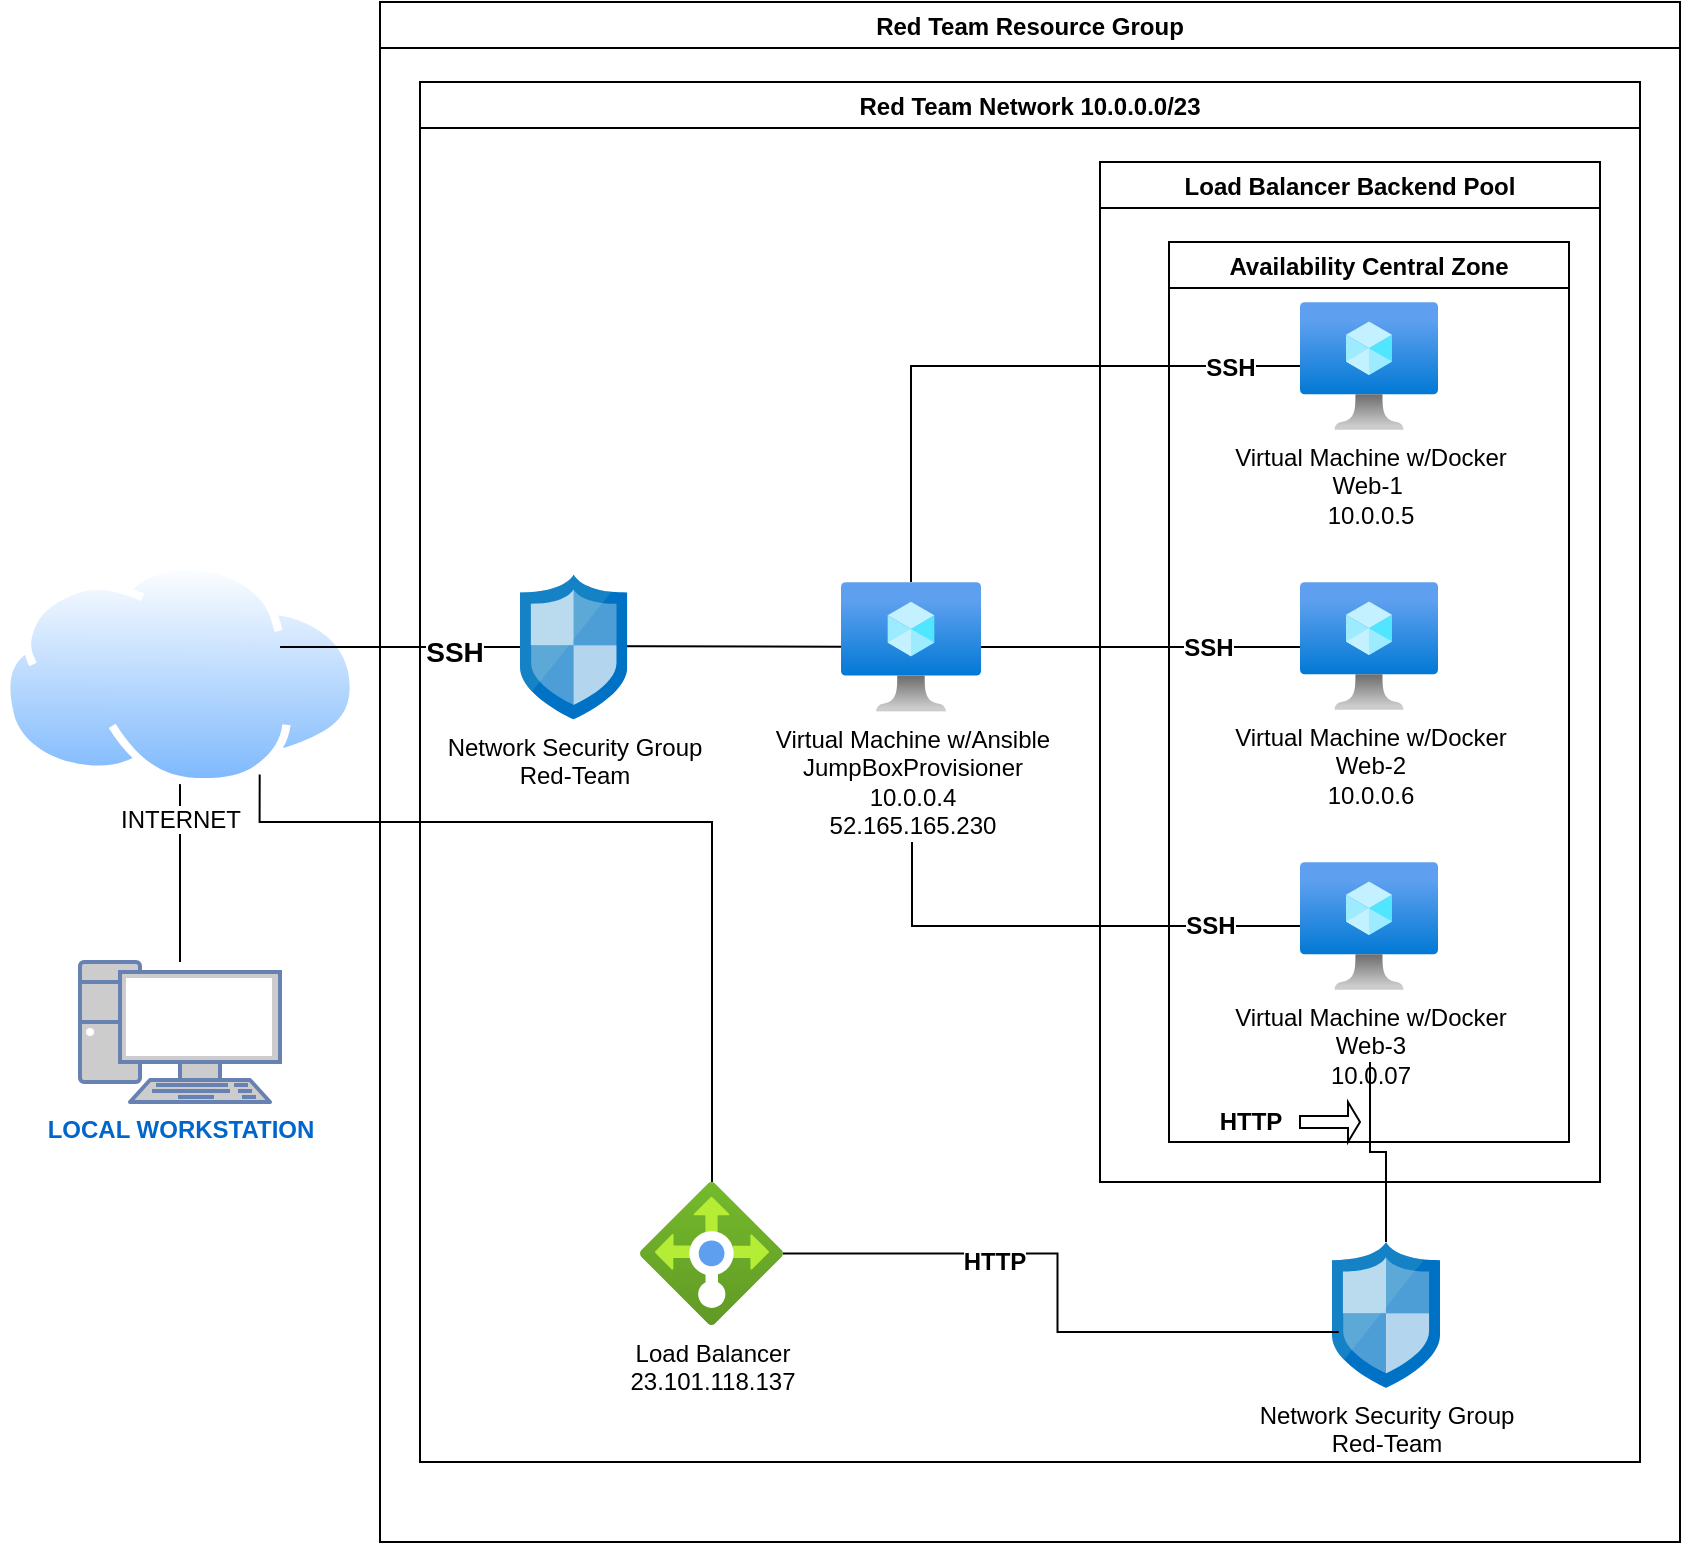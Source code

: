 <mxfile version="14.0.0" type="google"><diagram id="iGlCaphdRWvaxmEzDIPR" name="Page-1"><mxGraphModel dx="1422" dy="753" grid="1" gridSize="10" guides="1" tooltips="1" connect="1" arrows="1" fold="1" page="1" pageScale="1" pageWidth="850" pageHeight="1100" math="0" shadow="0"><root><mxCell id="0"/><mxCell id="1" parent="0"/><mxCell id="Ny0ezw8QN0VXFuSssujy-16" style="edgeStyle=orthogonalEdgeStyle;rounded=0;orthogonalLoop=1;jettySize=auto;html=1;entryX=0.145;entryY=0.507;entryDx=0;entryDy=0;entryPerimeter=0;" parent="1" source="Ny0ezw8QN0VXFuSssujy-5" target="Ny0ezw8QN0VXFuSssujy-8" edge="1"><mxGeometry relative="1" as="geometry"/></mxCell><mxCell id="Ny0ezw8QN0VXFuSssujy-52" value="&lt;font style=&quot;font-size: 12px&quot;&gt;&lt;b&gt;SSH&lt;/b&gt;&lt;/font&gt;" style="edgeLabel;html=1;align=center;verticalAlign=middle;resizable=0;points=[];" parent="Ny0ezw8QN0VXFuSssujy-16" vertex="1" connectable="0"><mxGeometry x="0.339" relative="1" as="geometry"><mxPoint as="offset"/></mxGeometry></mxCell><mxCell id="Ny0ezw8QN0VXFuSssujy-28" style="edgeStyle=orthogonalEdgeStyle;rounded=0;orthogonalLoop=1;jettySize=auto;html=1;startArrow=none;startFill=0;endArrow=none;endFill=0;" parent="1" source="Ny0ezw8QN0VXFuSssujy-7" target="Ny0ezw8QN0VXFuSssujy-5" edge="1"><mxGeometry relative="1" as="geometry"/></mxCell><mxCell id="Ny0ezw8QN0VXFuSssujy-53" value="&lt;font style=&quot;font-size: 12px&quot;&gt;&lt;b&gt;SSH&lt;/b&gt;&lt;/font&gt;" style="edgeLabel;html=1;align=center;verticalAlign=middle;resizable=0;points=[];" parent="Ny0ezw8QN0VXFuSssujy-28" vertex="1" connectable="0"><mxGeometry x="-0.758" y="1" relative="1" as="geometry"><mxPoint x="1" as="offset"/></mxGeometry></mxCell><mxCell id="Ny0ezw8QN0VXFuSssujy-7" value="Virtual Machine w/Docker&lt;br&gt;Web-1&amp;nbsp;&lt;br&gt;10.0.0.5" style="aspect=fixed;html=1;points=[];align=center;image;fontSize=12;image=img/lib/azure2/compute/Virtual_Machine.svg;" parent="1" vertex="1"><mxGeometry x="670" y="220" width="69" height="64" as="geometry"/></mxCell><mxCell id="Ny0ezw8QN0VXFuSssujy-8" value="Virtual Machine w/Docker&lt;br&gt;Web-2&lt;br&gt;10.0.0.6" style="aspect=fixed;html=1;points=[];align=center;image;fontSize=12;image=img/lib/azure2/compute/Virtual_Machine.svg;" parent="1" vertex="1"><mxGeometry x="670" y="360" width="69" height="64" as="geometry"/></mxCell><mxCell id="Ny0ezw8QN0VXFuSssujy-29" style="edgeStyle=orthogonalEdgeStyle;rounded=0;orthogonalLoop=1;jettySize=auto;html=1;" parent="1" source="Ny0ezw8QN0VXFuSssujy-9" edge="1"><mxGeometry relative="1" as="geometry"><mxPoint x="476" y="440" as="targetPoint"/><Array as="points"><mxPoint x="476" y="532"/></Array></mxGeometry></mxCell><mxCell id="Ny0ezw8QN0VXFuSssujy-51" value="&lt;font style=&quot;font-size: 12px&quot;&gt;&lt;b&gt;SSH&lt;/b&gt;&lt;/font&gt;" style="edgeLabel;html=1;align=center;verticalAlign=middle;resizable=0;points=[];" parent="Ny0ezw8QN0VXFuSssujy-29" vertex="1" connectable="0"><mxGeometry x="-0.678" relative="1" as="geometry"><mxPoint x="1" as="offset"/></mxGeometry></mxCell><mxCell id="Ny0ezw8QN0VXFuSssujy-9" value="Virtual Machine w/Docker&lt;br&gt;Web-3&lt;br&gt;10.0.07" style="aspect=fixed;html=1;points=[];align=center;image;fontSize=12;image=img/lib/azure2/compute/Virtual_Machine.svg;" parent="1" vertex="1"><mxGeometry x="670" y="500" width="69" height="64" as="geometry"/></mxCell><mxCell id="Ny0ezw8QN0VXFuSssujy-14" value="Load Balancer Backend Pool" style="swimlane;" parent="1" vertex="1"><mxGeometry x="570" y="150" width="250" height="510" as="geometry"/></mxCell><mxCell id="Ny0ezw8QN0VXFuSssujy-23" value="Availability Central Zone" style="swimlane;" parent="Ny0ezw8QN0VXFuSssujy-14" vertex="1"><mxGeometry x="34.5" y="40" width="200" height="450" as="geometry"/></mxCell><mxCell id="Ny0ezw8QN0VXFuSssujy-57" value="&lt;b&gt;HTTP&lt;/b&gt;" style="text;html=1;align=center;verticalAlign=middle;resizable=0;points=[];autosize=1;" parent="Ny0ezw8QN0VXFuSssujy-23" vertex="1"><mxGeometry x="15.5" y="430" width="50" height="20" as="geometry"/></mxCell><mxCell id="Ny0ezw8QN0VXFuSssujy-58" value="" style="shape=singleArrow;whiteSpace=wrap;html=1;" parent="Ny0ezw8QN0VXFuSssujy-23" vertex="1"><mxGeometry x="65.5" y="430" width="30" height="20" as="geometry"/></mxCell><mxCell id="Ny0ezw8QN0VXFuSssujy-21" value="Red Team Network 10.0.0.0/23" style="swimlane;startSize=23;" parent="1" vertex="1"><mxGeometry x="230" y="110" width="610" height="690" as="geometry"/></mxCell><mxCell id="Ny0ezw8QN0VXFuSssujy-40" style="edgeStyle=none;rounded=0;orthogonalLoop=1;jettySize=auto;html=1;entryX=0;entryY=0.494;entryDx=0;entryDy=0;entryPerimeter=0;startArrow=none;startFill=0;" parent="Ny0ezw8QN0VXFuSssujy-21" source="Ny0ezw8QN0VXFuSssujy-5" target="Ny0ezw8QN0VXFuSssujy-38" edge="1"><mxGeometry relative="1" as="geometry"/></mxCell><mxCell id="Ny0ezw8QN0VXFuSssujy-5" value="Virtual Machine w/Ansible&lt;br&gt;JumpBoxProvisioner&lt;br&gt;10.0.0.4&lt;br&gt;52.165.165.230" style="aspect=fixed;html=1;points=[];align=center;image;fontSize=12;image=img/lib/azure2/compute/Virtual_Machine.svg;rotation=0;" parent="Ny0ezw8QN0VXFuSssujy-21" vertex="1"><mxGeometry x="210.5" y="250" width="70" height="64.93" as="geometry"/></mxCell><mxCell id="Ny0ezw8QN0VXFuSssujy-37" value="Network Security Group&lt;br&gt;Red-Team" style="aspect=fixed;html=1;points=[];align=center;image;fontSize=12;image=img/lib/mscae/Network_Security_Groups_Classic.svg;" parent="Ny0ezw8QN0VXFuSssujy-21" vertex="1"><mxGeometry x="456" y="580" width="54" height="72.97" as="geometry"/></mxCell><mxCell id="Ny0ezw8QN0VXFuSssujy-38" value="Network Security Group&lt;br&gt;Red-Team" style="aspect=fixed;html=1;points=[];align=center;image;fontSize=12;image=img/lib/mscae/Network_Security_Groups_Classic.svg;" parent="Ny0ezw8QN0VXFuSssujy-21" vertex="1"><mxGeometry x="50" y="246.2" width="53.67" height="72.53" as="geometry"/></mxCell><mxCell id="Ny0ezw8QN0VXFuSssujy-13" value="Load Balancer&lt;br&gt;23.101.118.137" style="aspect=fixed;html=1;points=[];align=center;image;fontSize=12;image=img/lib/azure2/networking/Load_Balancers.svg;" parent="Ny0ezw8QN0VXFuSssujy-21" vertex="1"><mxGeometry x="110" y="550" width="71.5" height="71.5" as="geometry"/></mxCell><mxCell id="Ny0ezw8QN0VXFuSssujy-42" style="edgeStyle=orthogonalEdgeStyle;rounded=0;orthogonalLoop=1;jettySize=auto;html=1;entryX=0.062;entryY=0.617;entryDx=0;entryDy=0;entryPerimeter=0;startArrow=none;startFill=0;endArrow=none;endFill=0;" parent="Ny0ezw8QN0VXFuSssujy-21" source="Ny0ezw8QN0VXFuSssujy-13" target="Ny0ezw8QN0VXFuSssujy-37" edge="1"><mxGeometry relative="1" as="geometry"/></mxCell><mxCell id="Ny0ezw8QN0VXFuSssujy-55" value="&lt;font style=&quot;font-size: 12px&quot;&gt;&lt;b&gt;HTTP&lt;/b&gt;&lt;/font&gt;" style="edgeLabel;html=1;align=center;verticalAlign=middle;resizable=0;points=[];" parent="Ny0ezw8QN0VXFuSssujy-42" vertex="1" connectable="0"><mxGeometry x="-0.011" y="-16" relative="1" as="geometry"><mxPoint x="-16" y="-16" as="offset"/></mxGeometry></mxCell><mxCell id="Ny0ezw8QN0VXFuSssujy-22" value="Red Team Resource Group" style="swimlane;" parent="1" vertex="1"><mxGeometry x="210" y="70" width="650" height="770" as="geometry"/></mxCell><mxCell id="Ny0ezw8QN0VXFuSssujy-35" style="edgeStyle=orthogonalEdgeStyle;rounded=0;orthogonalLoop=1;jettySize=auto;html=1;entryX=0.5;entryY=0.624;entryDx=0;entryDy=0;entryPerimeter=0;" parent="1" source="Ny0ezw8QN0VXFuSssujy-33" target="Ny0ezw8QN0VXFuSssujy-34" edge="1"><mxGeometry relative="1" as="geometry"/></mxCell><mxCell id="Ny0ezw8QN0VXFuSssujy-33" value="&lt;b&gt;LOCAL WORKSTATION&lt;/b&gt;" style="fontColor=#0066CC;verticalAlign=top;verticalLabelPosition=bottom;labelPosition=center;align=center;html=1;outlineConnect=0;fillColor=#CCCCCC;strokeColor=#6881B3;gradientColor=none;gradientDirection=north;strokeWidth=2;shape=mxgraph.networks.pc;" parent="1" vertex="1"><mxGeometry x="60" y="550" width="100" height="70" as="geometry"/></mxCell><mxCell id="Ny0ezw8QN0VXFuSssujy-61" style="edgeStyle=orthogonalEdgeStyle;rounded=0;orthogonalLoop=1;jettySize=auto;html=1;exitX=0.75;exitY=1;exitDx=0;exitDy=0;startArrow=none;startFill=0;endArrow=none;endFill=0;" parent="1" source="Ny0ezw8QN0VXFuSssujy-34" target="Ny0ezw8QN0VXFuSssujy-13" edge="1"><mxGeometry relative="1" as="geometry"><Array as="points"><mxPoint x="149" y="480"/><mxPoint x="376" y="480"/></Array></mxGeometry></mxCell><mxCell id="Ny0ezw8QN0VXFuSssujy-34" value="INTERNET" style="aspect=fixed;perimeter=ellipsePerimeter;html=1;align=center;shadow=0;dashed=0;spacingTop=3;image;image=img/lib/active_directory/internet_cloud.svg;" parent="1" vertex="1"><mxGeometry x="20.99" y="350" width="178.02" height="112.15" as="geometry"/></mxCell><mxCell id="Ny0ezw8QN0VXFuSssujy-41" style="edgeStyle=none;rounded=0;orthogonalLoop=1;jettySize=auto;html=1;entryX=0.781;entryY=0.379;entryDx=0;entryDy=0;entryPerimeter=0;startArrow=none;startFill=0;endArrow=none;endFill=0;" parent="1" source="Ny0ezw8QN0VXFuSssujy-38" target="Ny0ezw8QN0VXFuSssujy-34" edge="1"><mxGeometry relative="1" as="geometry"/></mxCell><mxCell id="Ny0ezw8QN0VXFuSssujy-54" value="&lt;font style=&quot;font-size: 14px&quot;&gt;&lt;b&gt;SSH&lt;/b&gt;&lt;/font&gt;" style="edgeLabel;html=1;align=center;verticalAlign=middle;resizable=0;points=[];" parent="Ny0ezw8QN0VXFuSssujy-41" vertex="1" connectable="0"><mxGeometry x="-0.444" y="2" relative="1" as="geometry"><mxPoint as="offset"/></mxGeometry></mxCell><mxCell id="Ny0ezw8QN0VXFuSssujy-48" style="edgeStyle=orthogonalEdgeStyle;rounded=0;orthogonalLoop=1;jettySize=auto;html=1;startArrow=none;startFill=0;endArrow=none;endFill=0;" parent="1" source="Ny0ezw8QN0VXFuSssujy-37" edge="1"><mxGeometry relative="1" as="geometry"><mxPoint x="705" y="600" as="targetPoint"/><Array as="points"><mxPoint x="713" y="645"/><mxPoint x="705" y="645"/></Array></mxGeometry></mxCell></root></mxGraphModel></diagram></mxfile>